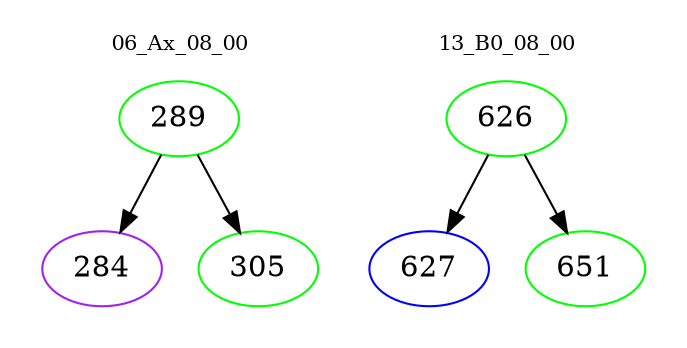 digraph{
subgraph cluster_0 {
color = white
label = "06_Ax_08_00";
fontsize=10;
T0_289 [label="289", color="green"]
T0_289 -> T0_284 [color="black"]
T0_284 [label="284", color="purple"]
T0_289 -> T0_305 [color="black"]
T0_305 [label="305", color="green"]
}
subgraph cluster_1 {
color = white
label = "13_B0_08_00";
fontsize=10;
T1_626 [label="626", color="green"]
T1_626 -> T1_627 [color="black"]
T1_627 [label="627", color="blue"]
T1_626 -> T1_651 [color="black"]
T1_651 [label="651", color="green"]
}
}
